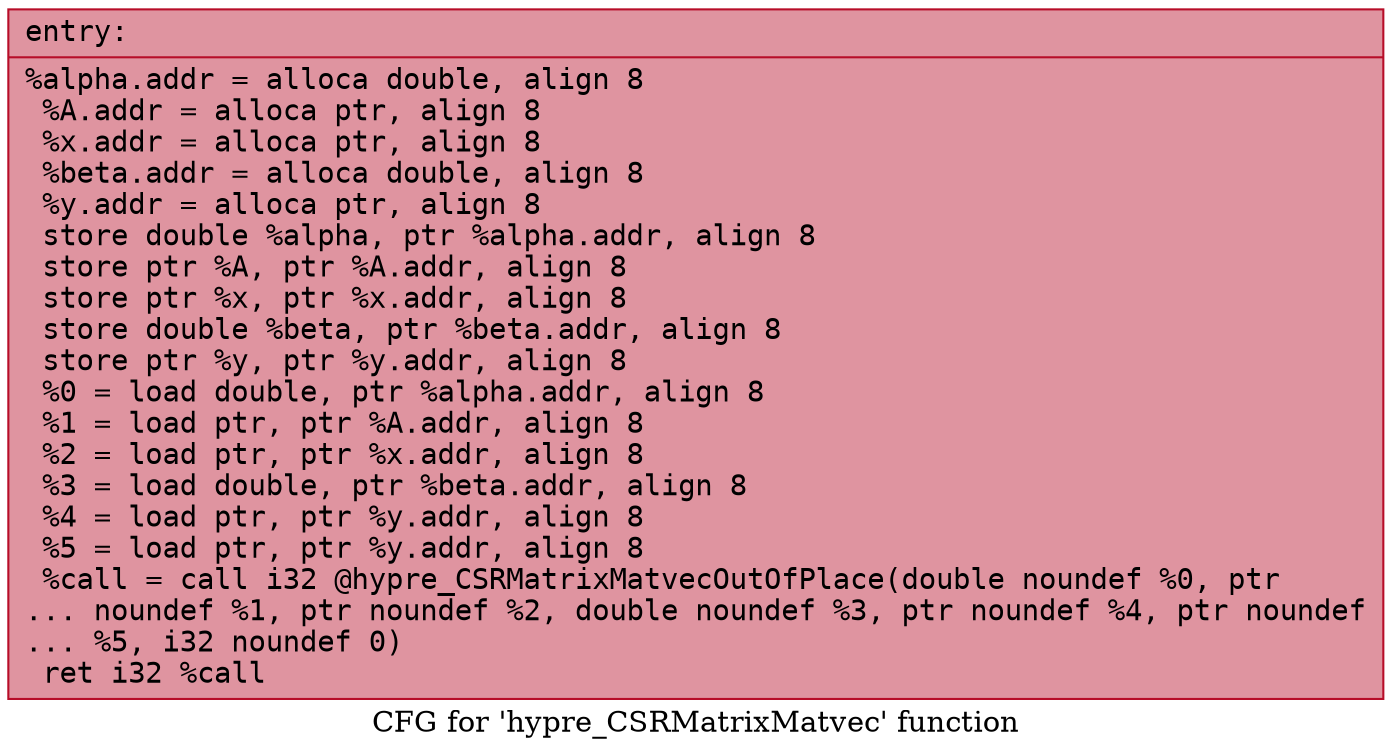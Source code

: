 digraph "CFG for 'hypre_CSRMatrixMatvec' function" {
	label="CFG for 'hypre_CSRMatrixMatvec' function";

	Node0x562049619240 [shape=record,color="#b70d28ff", style=filled, fillcolor="#b70d2870" fontname="Courier",label="{entry:\l|  %alpha.addr = alloca double, align 8\l  %A.addr = alloca ptr, align 8\l  %x.addr = alloca ptr, align 8\l  %beta.addr = alloca double, align 8\l  %y.addr = alloca ptr, align 8\l  store double %alpha, ptr %alpha.addr, align 8\l  store ptr %A, ptr %A.addr, align 8\l  store ptr %x, ptr %x.addr, align 8\l  store double %beta, ptr %beta.addr, align 8\l  store ptr %y, ptr %y.addr, align 8\l  %0 = load double, ptr %alpha.addr, align 8\l  %1 = load ptr, ptr %A.addr, align 8\l  %2 = load ptr, ptr %x.addr, align 8\l  %3 = load double, ptr %beta.addr, align 8\l  %4 = load ptr, ptr %y.addr, align 8\l  %5 = load ptr, ptr %y.addr, align 8\l  %call = call i32 @hypre_CSRMatrixMatvecOutOfPlace(double noundef %0, ptr\l... noundef %1, ptr noundef %2, double noundef %3, ptr noundef %4, ptr noundef\l... %5, i32 noundef 0)\l  ret i32 %call\l}"];
}

